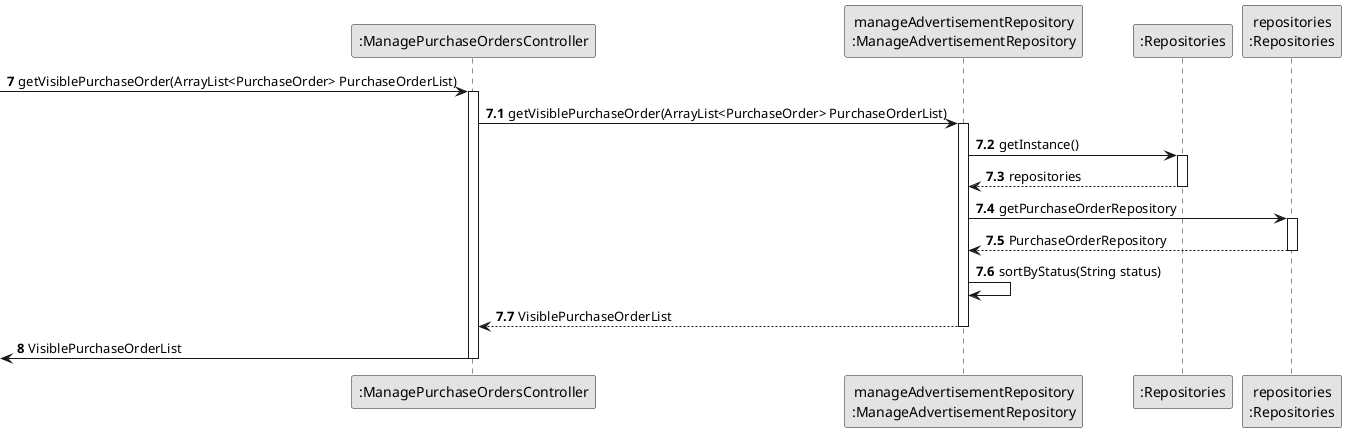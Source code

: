 @startuml
skinparam monochrome true
skinparam packageStyle rectangle
skinparam shadowing false

autonumber 7

participant ":ManagePurchaseOrdersController" as CTRL
participant "manageAdvertisementRepository\n:ManageAdvertisementRepository" as manageAdvertisement
participant ":Repositories" as RepositorySingleton
participant "repositories\n:Repositories" as PLAT


-> CTRL : getVisiblePurchaseOrder(ArrayList<PurchaseOrder> PurchaseOrderList)
        autonumber 7.1
        activate CTRL
        CTRL -> manageAdvertisement : getVisiblePurchaseOrder(ArrayList<PurchaseOrder> PurchaseOrderList)
                        activate manageAdvertisement

                            manageAdvertisement -> RepositorySingleton : getInstance()
                            activate RepositorySingleton

                            RepositorySingleton --> manageAdvertisement: repositories
                            deactivate RepositorySingleton

                            manageAdvertisement -> PLAT : getPurchaseOrderRepository
                            activate PLAT

                            PLAT --> manageAdvertisement: PurchaseOrderRepository
                            deactivate PLAT

                            manageAdvertisement -> manageAdvertisement : sortByStatus(String status)
                            manageAdvertisement --> CTRL : VisiblePurchaseOrderList
                            deactivate manageAdvertisement
                            autonumber 8
            <- CTRL : VisiblePurchaseOrderList
        deactivate CTRL
@enduml